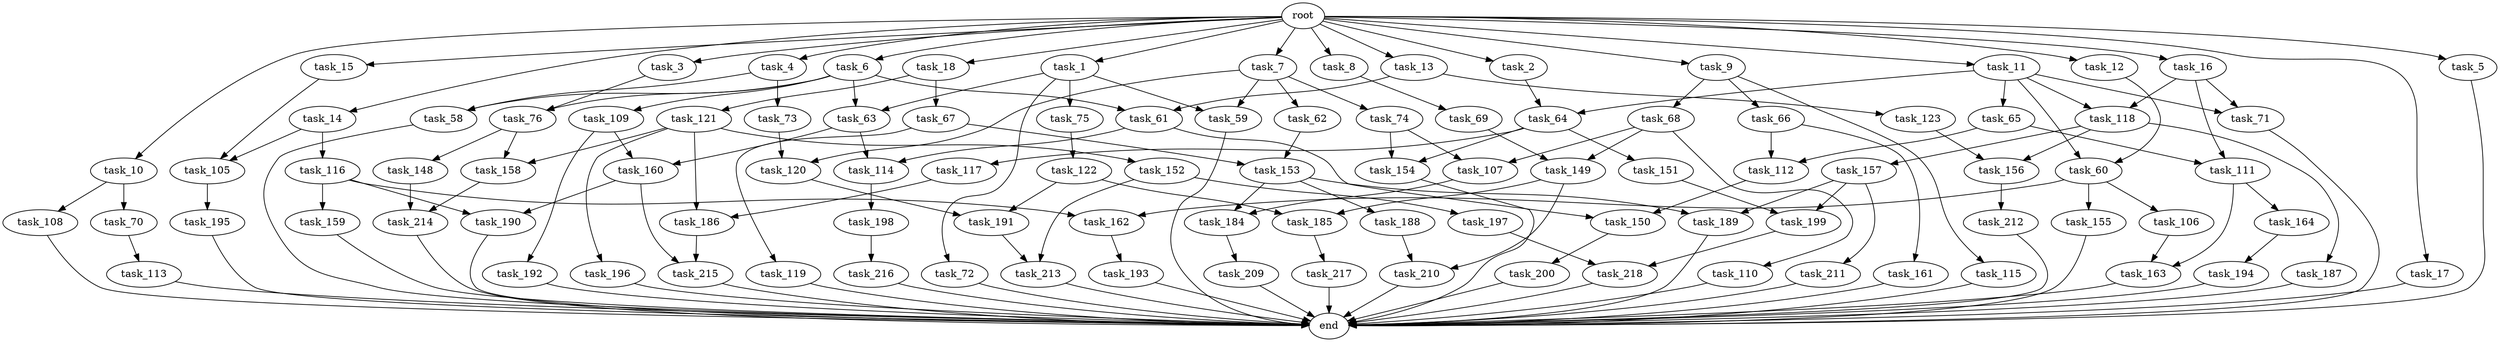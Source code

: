 digraph G {
  task_214 [size="5583457484.800000"];
  task_58 [size="2491081031.680000"];
  task_8 [size="10.240000"];
  task_156 [size="8332236554.240000"];
  task_108 [size="343597383.680000"];
  task_191 [size="6356551598.080000"];
  task_15 [size="10.240000"];
  task_105 [size="7301444403.200000"];
  task_18 [size="10.240000"];
  task_195 [size="2147483648.000000"];
  task_154 [size="8418135900.160000"];
  task_73 [size="343597383.680000"];
  task_209 [size="3092376453.120000"];
  task_210 [size="6356551598.080000"];
  task_16 [size="10.240000"];
  task_110 [size="1374389534.720000"];
  task_68 [size="773094113.280000"];
  task_61 [size="10737418240.000000"];
  task_217 [size="4209067950.080000"];
  task_74 [size="773094113.280000"];
  task_158 [size="7730941132.800000"];
  task_1 [size="10.240000"];
  task_185 [size="6356551598.080000"];
  task_160 [size="3865470566.400000"];
  task_11 [size="10.240000"];
  task_62 [size="773094113.280000"];
  task_107 [size="5583457484.800000"];
  task_2 [size="10.240000"];
  task_10 [size="10.240000"];
  task_66 [size="773094113.280000"];
  task_187 [size="6957847019.520000"];
  task_109 [size="2147483648.000000"];
  task_211 [size="5497558138.880000"];
  task_122 [size="343597383.680000"];
  task_184 [size="4466765987.840000"];
  task_72 [size="6957847019.520000"];
  task_17 [size="10.240000"];
  task_114 [size="3865470566.400000"];
  task_155 [size="773094113.280000"];
  task_67 [size="773094113.280000"];
  task_150 [size="11682311045.120001"];
  task_218 [size="9964324126.719999"];
  task_157 [size="6957847019.520000"];
  task_106 [size="773094113.280000"];
  task_12 [size="10.240000"];
  task_194 [size="8589934592.000000"];
  task_197 [size="1374389534.720000"];
  task_59 [size="7730941132.800000"];
  task_149 [size="6871947673.600000"];
  end [size="0.000000"];
  task_9 [size="10.240000"];
  task_64 [size="4466765987.840000"];
  task_148 [size="6957847019.520000"];
  task_186 [size="1116691496.960000"];
  task_159 [size="8589934592.000000"];
  task_163 [size="11166914969.600000"];
  task_192 [size="3092376453.120000"];
  task_69 [size="1374389534.720000"];
  task_118 [size="10050223472.639999"];
  task_196 [size="773094113.280000"];
  task_65 [size="3092376453.120000"];
  task_212 [size="773094113.280000"];
  task_198 [size="5497558138.880000"];
  task_13 [size="10.240000"];
  task_193 [size="3092376453.120000"];
  task_121 [size="773094113.280000"];
  task_152 [size="773094113.280000"];
  task_123 [size="8589934592.000000"];
  task_3 [size="10.240000"];
  task_216 [size="6957847019.520000"];
  task_5 [size="10.240000"];
  task_189 [size="8589934592.000000"];
  task_76 [size="7645041786.880000"];
  task_115 [size="773094113.280000"];
  task_190 [size="10737418240.000000"];
  task_188 [size="3092376453.120000"];
  task_14 [size="10.240000"];
  task_116 [size="6957847019.520000"];
  task_4 [size="10.240000"];
  task_119 [size="773094113.280000"];
  task_161 [size="2147483648.000000"];
  task_200 [size="773094113.280000"];
  task_113 [size="8589934592.000000"];
  task_164 [size="6957847019.520000"];
  task_112 [size="6356551598.080000"];
  task_199 [size="10995116277.760000"];
  task_153 [size="2920577761.280000"];
  root [size="0.000000"];
  task_120 [size="2147483648.000000"];
  task_60 [size="3435973836.800000"];
  task_6 [size="10.240000"];
  task_215 [size="7645041786.880000"];
  task_70 [size="343597383.680000"];
  task_117 [size="4209067950.080000"];
  task_162 [size="9363028705.280001"];
  task_213 [size="5583457484.800000"];
  task_111 [size="11166914969.600000"];
  task_151 [size="4209067950.080000"];
  task_63 [size="9105330667.520000"];
  task_7 [size="10.240000"];
  task_71 [size="10050223472.639999"];
  task_75 [size="6957847019.520000"];

  task_214 -> end [size="1.000000"];
  task_58 -> end [size="1.000000"];
  task_8 -> task_69 [size="134217728.000000"];
  task_156 -> task_212 [size="75497472.000000"];
  task_108 -> end [size="1.000000"];
  task_191 -> task_213 [size="411041792.000000"];
  task_15 -> task_105 [size="33554432.000000"];
  task_105 -> task_195 [size="209715200.000000"];
  task_18 -> task_67 [size="75497472.000000"];
  task_18 -> task_121 [size="75497472.000000"];
  task_195 -> end [size="1.000000"];
  task_154 -> end [size="1.000000"];
  task_73 -> task_120 [size="134217728.000000"];
  task_209 -> end [size="1.000000"];
  task_210 -> end [size="1.000000"];
  task_16 -> task_118 [size="679477248.000000"];
  task_16 -> task_111 [size="679477248.000000"];
  task_16 -> task_71 [size="679477248.000000"];
  task_110 -> end [size="1.000000"];
  task_68 -> task_107 [size="134217728.000000"];
  task_68 -> task_110 [size="134217728.000000"];
  task_68 -> task_149 [size="134217728.000000"];
  task_61 -> task_150 [size="301989888.000000"];
  task_61 -> task_114 [size="301989888.000000"];
  task_217 -> end [size="1.000000"];
  task_74 -> task_154 [size="411041792.000000"];
  task_74 -> task_107 [size="411041792.000000"];
  task_158 -> task_214 [size="134217728.000000"];
  task_1 -> task_72 [size="679477248.000000"];
  task_1 -> task_63 [size="679477248.000000"];
  task_1 -> task_59 [size="679477248.000000"];
  task_1 -> task_75 [size="679477248.000000"];
  task_185 -> task_217 [size="411041792.000000"];
  task_160 -> task_190 [size="209715200.000000"];
  task_160 -> task_215 [size="209715200.000000"];
  task_11 -> task_118 [size="301989888.000000"];
  task_11 -> task_64 [size="301989888.000000"];
  task_11 -> task_60 [size="301989888.000000"];
  task_11 -> task_71 [size="301989888.000000"];
  task_11 -> task_65 [size="301989888.000000"];
  task_62 -> task_153 [size="209715200.000000"];
  task_107 -> task_184 [size="134217728.000000"];
  task_2 -> task_64 [size="134217728.000000"];
  task_10 -> task_108 [size="33554432.000000"];
  task_10 -> task_70 [size="33554432.000000"];
  task_66 -> task_161 [size="209715200.000000"];
  task_66 -> task_112 [size="209715200.000000"];
  task_187 -> end [size="1.000000"];
  task_109 -> task_160 [size="301989888.000000"];
  task_109 -> task_192 [size="301989888.000000"];
  task_211 -> end [size="1.000000"];
  task_122 -> task_191 [size="411041792.000000"];
  task_122 -> task_185 [size="411041792.000000"];
  task_184 -> task_209 [size="301989888.000000"];
  task_72 -> end [size="1.000000"];
  task_17 -> end [size="1.000000"];
  task_114 -> task_198 [size="536870912.000000"];
  task_155 -> end [size="1.000000"];
  task_67 -> task_153 [size="75497472.000000"];
  task_67 -> task_119 [size="75497472.000000"];
  task_150 -> task_200 [size="75497472.000000"];
  task_218 -> end [size="1.000000"];
  task_157 -> task_199 [size="536870912.000000"];
  task_157 -> task_189 [size="536870912.000000"];
  task_157 -> task_211 [size="536870912.000000"];
  task_106 -> task_163 [size="411041792.000000"];
  task_12 -> task_60 [size="33554432.000000"];
  task_194 -> end [size="1.000000"];
  task_197 -> task_218 [size="134217728.000000"];
  task_59 -> end [size="1.000000"];
  task_149 -> task_210 [size="209715200.000000"];
  task_149 -> task_185 [size="209715200.000000"];
  task_9 -> task_66 [size="75497472.000000"];
  task_9 -> task_115 [size="75497472.000000"];
  task_9 -> task_68 [size="75497472.000000"];
  task_64 -> task_154 [size="411041792.000000"];
  task_64 -> task_151 [size="411041792.000000"];
  task_64 -> task_117 [size="411041792.000000"];
  task_148 -> task_214 [size="411041792.000000"];
  task_186 -> task_215 [size="536870912.000000"];
  task_159 -> end [size="1.000000"];
  task_163 -> end [size="1.000000"];
  task_192 -> end [size="1.000000"];
  task_69 -> task_149 [size="536870912.000000"];
  task_118 -> task_156 [size="679477248.000000"];
  task_118 -> task_157 [size="679477248.000000"];
  task_118 -> task_187 [size="679477248.000000"];
  task_196 -> end [size="1.000000"];
  task_65 -> task_111 [size="411041792.000000"];
  task_65 -> task_112 [size="411041792.000000"];
  task_212 -> end [size="1.000000"];
  task_198 -> task_216 [size="679477248.000000"];
  task_13 -> task_61 [size="838860800.000000"];
  task_13 -> task_123 [size="838860800.000000"];
  task_193 -> end [size="1.000000"];
  task_121 -> task_186 [size="75497472.000000"];
  task_121 -> task_152 [size="75497472.000000"];
  task_121 -> task_196 [size="75497472.000000"];
  task_121 -> task_158 [size="75497472.000000"];
  task_152 -> task_197 [size="134217728.000000"];
  task_152 -> task_213 [size="134217728.000000"];
  task_123 -> task_156 [size="134217728.000000"];
  task_3 -> task_76 [size="536870912.000000"];
  task_216 -> end [size="1.000000"];
  task_5 -> end [size="1.000000"];
  task_189 -> end [size="1.000000"];
  task_76 -> task_148 [size="679477248.000000"];
  task_76 -> task_158 [size="679477248.000000"];
  task_115 -> end [size="1.000000"];
  task_190 -> end [size="1.000000"];
  task_188 -> task_210 [size="411041792.000000"];
  task_14 -> task_116 [size="679477248.000000"];
  task_14 -> task_105 [size="679477248.000000"];
  task_116 -> task_162 [size="838860800.000000"];
  task_116 -> task_190 [size="838860800.000000"];
  task_116 -> task_159 [size="838860800.000000"];
  task_4 -> task_73 [size="33554432.000000"];
  task_4 -> task_58 [size="33554432.000000"];
  task_119 -> end [size="1.000000"];
  task_161 -> end [size="1.000000"];
  task_200 -> end [size="1.000000"];
  task_113 -> end [size="1.000000"];
  task_164 -> task_194 [size="838860800.000000"];
  task_112 -> task_150 [size="838860800.000000"];
  task_199 -> task_218 [size="838860800.000000"];
  task_153 -> task_189 [size="301989888.000000"];
  task_153 -> task_188 [size="301989888.000000"];
  task_153 -> task_184 [size="301989888.000000"];
  root -> task_8 [size="1.000000"];
  root -> task_9 [size="1.000000"];
  root -> task_16 [size="1.000000"];
  root -> task_14 [size="1.000000"];
  root -> task_6 [size="1.000000"];
  root -> task_4 [size="1.000000"];
  root -> task_5 [size="1.000000"];
  root -> task_1 [size="1.000000"];
  root -> task_10 [size="1.000000"];
  root -> task_13 [size="1.000000"];
  root -> task_15 [size="1.000000"];
  root -> task_11 [size="1.000000"];
  root -> task_3 [size="1.000000"];
  root -> task_12 [size="1.000000"];
  root -> task_2 [size="1.000000"];
  root -> task_18 [size="1.000000"];
  root -> task_7 [size="1.000000"];
  root -> task_17 [size="1.000000"];
  task_120 -> task_191 [size="209715200.000000"];
  task_60 -> task_106 [size="75497472.000000"];
  task_60 -> task_162 [size="75497472.000000"];
  task_60 -> task_155 [size="75497472.000000"];
  task_6 -> task_61 [size="209715200.000000"];
  task_6 -> task_63 [size="209715200.000000"];
  task_6 -> task_58 [size="209715200.000000"];
  task_6 -> task_76 [size="209715200.000000"];
  task_6 -> task_109 [size="209715200.000000"];
  task_215 -> end [size="1.000000"];
  task_70 -> task_113 [size="838860800.000000"];
  task_117 -> task_186 [size="33554432.000000"];
  task_162 -> task_193 [size="301989888.000000"];
  task_213 -> end [size="1.000000"];
  task_111 -> task_163 [size="679477248.000000"];
  task_111 -> task_164 [size="679477248.000000"];
  task_151 -> task_199 [size="536870912.000000"];
  task_63 -> task_160 [size="75497472.000000"];
  task_63 -> task_114 [size="75497472.000000"];
  task_7 -> task_62 [size="75497472.000000"];
  task_7 -> task_59 [size="75497472.000000"];
  task_7 -> task_74 [size="75497472.000000"];
  task_7 -> task_120 [size="75497472.000000"];
  task_71 -> end [size="1.000000"];
  task_75 -> task_122 [size="33554432.000000"];
}
